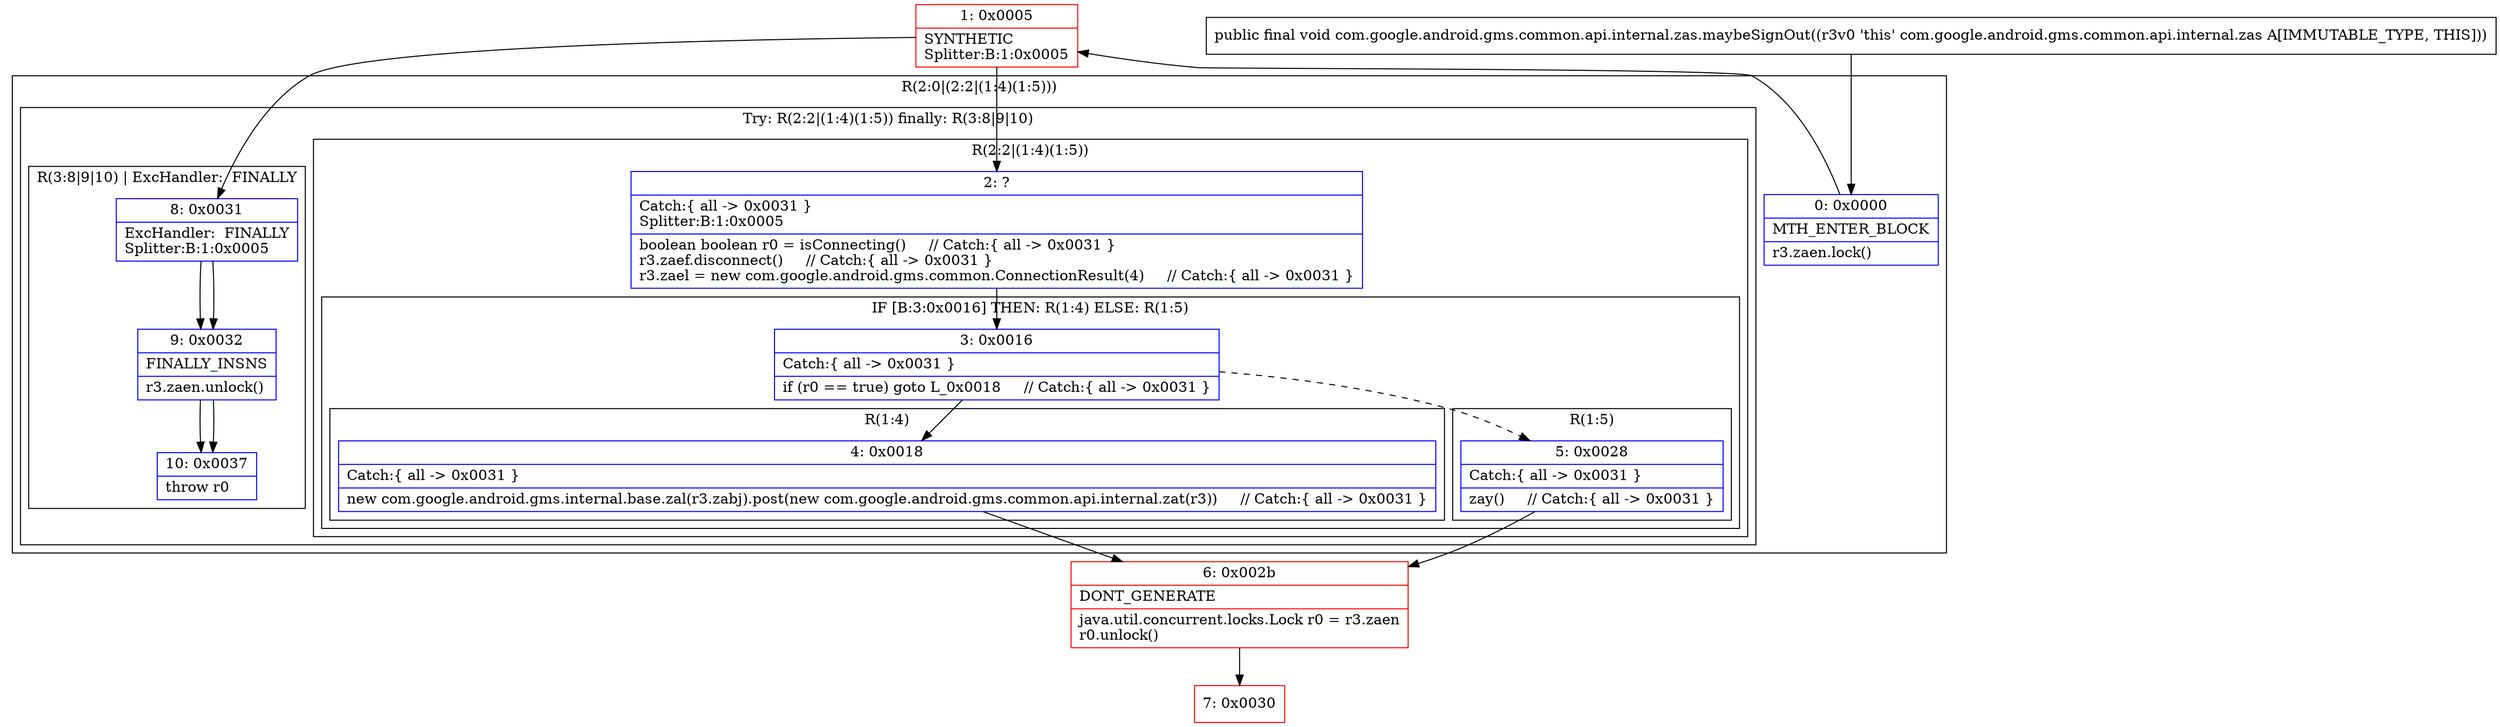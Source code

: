 digraph "CFG forcom.google.android.gms.common.api.internal.zas.maybeSignOut()V" {
subgraph cluster_Region_464776215 {
label = "R(2:0|(2:2|(1:4)(1:5)))";
node [shape=record,color=blue];
Node_0 [shape=record,label="{0\:\ 0x0000|MTH_ENTER_BLOCK\l|r3.zaen.lock()\l}"];
subgraph cluster_TryCatchRegion_922581758 {
label = "Try: R(2:2|(1:4)(1:5)) finally: R(3:8|9|10)";
node [shape=record,color=blue];
subgraph cluster_Region_1448535693 {
label = "R(2:2|(1:4)(1:5))";
node [shape=record,color=blue];
Node_2 [shape=record,label="{2\:\ ?|Catch:\{ all \-\> 0x0031 \}\lSplitter:B:1:0x0005\l|boolean boolean r0 = isConnecting()     \/\/ Catch:\{ all \-\> 0x0031 \}\lr3.zaef.disconnect()     \/\/ Catch:\{ all \-\> 0x0031 \}\lr3.zael = new com.google.android.gms.common.ConnectionResult(4)     \/\/ Catch:\{ all \-\> 0x0031 \}\l}"];
subgraph cluster_IfRegion_367219258 {
label = "IF [B:3:0x0016] THEN: R(1:4) ELSE: R(1:5)";
node [shape=record,color=blue];
Node_3 [shape=record,label="{3\:\ 0x0016|Catch:\{ all \-\> 0x0031 \}\l|if (r0 == true) goto L_0x0018     \/\/ Catch:\{ all \-\> 0x0031 \}\l}"];
subgraph cluster_Region_1886661263 {
label = "R(1:4)";
node [shape=record,color=blue];
Node_4 [shape=record,label="{4\:\ 0x0018|Catch:\{ all \-\> 0x0031 \}\l|new com.google.android.gms.internal.base.zal(r3.zabj).post(new com.google.android.gms.common.api.internal.zat(r3))     \/\/ Catch:\{ all \-\> 0x0031 \}\l}"];
}
subgraph cluster_Region_120524591 {
label = "R(1:5)";
node [shape=record,color=blue];
Node_5 [shape=record,label="{5\:\ 0x0028|Catch:\{ all \-\> 0x0031 \}\l|zay()     \/\/ Catch:\{ all \-\> 0x0031 \}\l}"];
}
}
}
subgraph cluster_Region_58230921 {
label = "R(3:8|9|10) | ExcHandler:  FINALLY\l";
node [shape=record,color=blue];
Node_8 [shape=record,label="{8\:\ 0x0031|ExcHandler:  FINALLY\lSplitter:B:1:0x0005\l}"];
Node_9 [shape=record,label="{9\:\ 0x0032|FINALLY_INSNS\l|r3.zaen.unlock()\l}"];
Node_10 [shape=record,label="{10\:\ 0x0037|throw r0\l}"];
}
}
}
subgraph cluster_Region_58230921 {
label = "R(3:8|9|10) | ExcHandler:  FINALLY\l";
node [shape=record,color=blue];
Node_8 [shape=record,label="{8\:\ 0x0031|ExcHandler:  FINALLY\lSplitter:B:1:0x0005\l}"];
Node_9 [shape=record,label="{9\:\ 0x0032|FINALLY_INSNS\l|r3.zaen.unlock()\l}"];
Node_10 [shape=record,label="{10\:\ 0x0037|throw r0\l}"];
}
Node_1 [shape=record,color=red,label="{1\:\ 0x0005|SYNTHETIC\lSplitter:B:1:0x0005\l}"];
Node_6 [shape=record,color=red,label="{6\:\ 0x002b|DONT_GENERATE\l|java.util.concurrent.locks.Lock r0 = r3.zaen\lr0.unlock()\l}"];
Node_7 [shape=record,color=red,label="{7\:\ 0x0030}"];
MethodNode[shape=record,label="{public final void com.google.android.gms.common.api.internal.zas.maybeSignOut((r3v0 'this' com.google.android.gms.common.api.internal.zas A[IMMUTABLE_TYPE, THIS])) }"];
MethodNode -> Node_0;
Node_0 -> Node_1;
Node_2 -> Node_3;
Node_3 -> Node_4;
Node_3 -> Node_5[style=dashed];
Node_4 -> Node_6;
Node_5 -> Node_6;
Node_8 -> Node_9;
Node_9 -> Node_10;
Node_8 -> Node_9;
Node_9 -> Node_10;
Node_1 -> Node_2;
Node_1 -> Node_8;
Node_6 -> Node_7;
}

